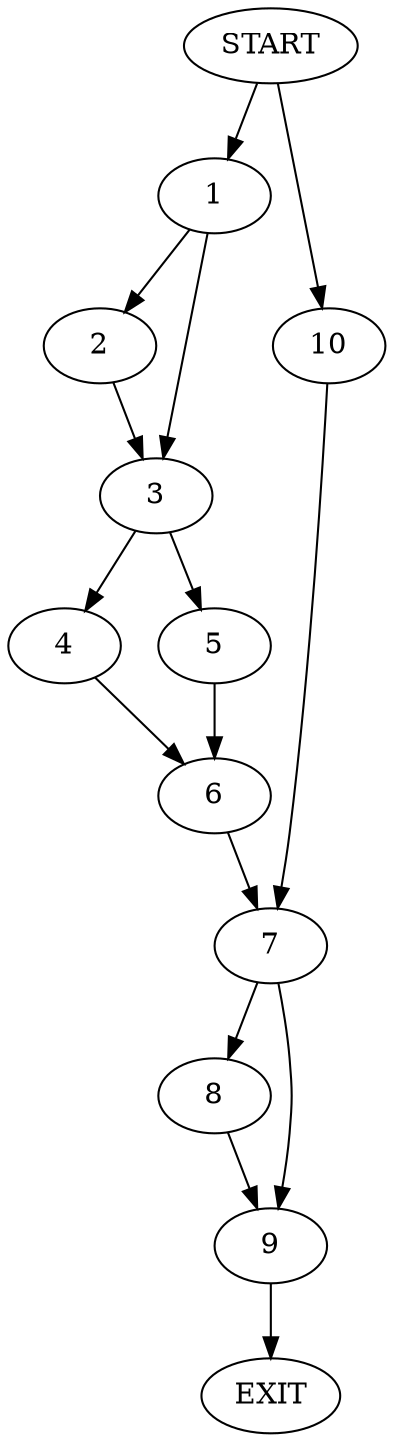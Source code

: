 digraph {
0 [label="START"]
11 [label="EXIT"]
0 -> 1
1 -> 2
1 -> 3
2 -> 3
3 -> 4
3 -> 5
5 -> 6
4 -> 6
6 -> 7
7 -> 8
7 -> 9
0 -> 10
10 -> 7
8 -> 9
9 -> 11
}
